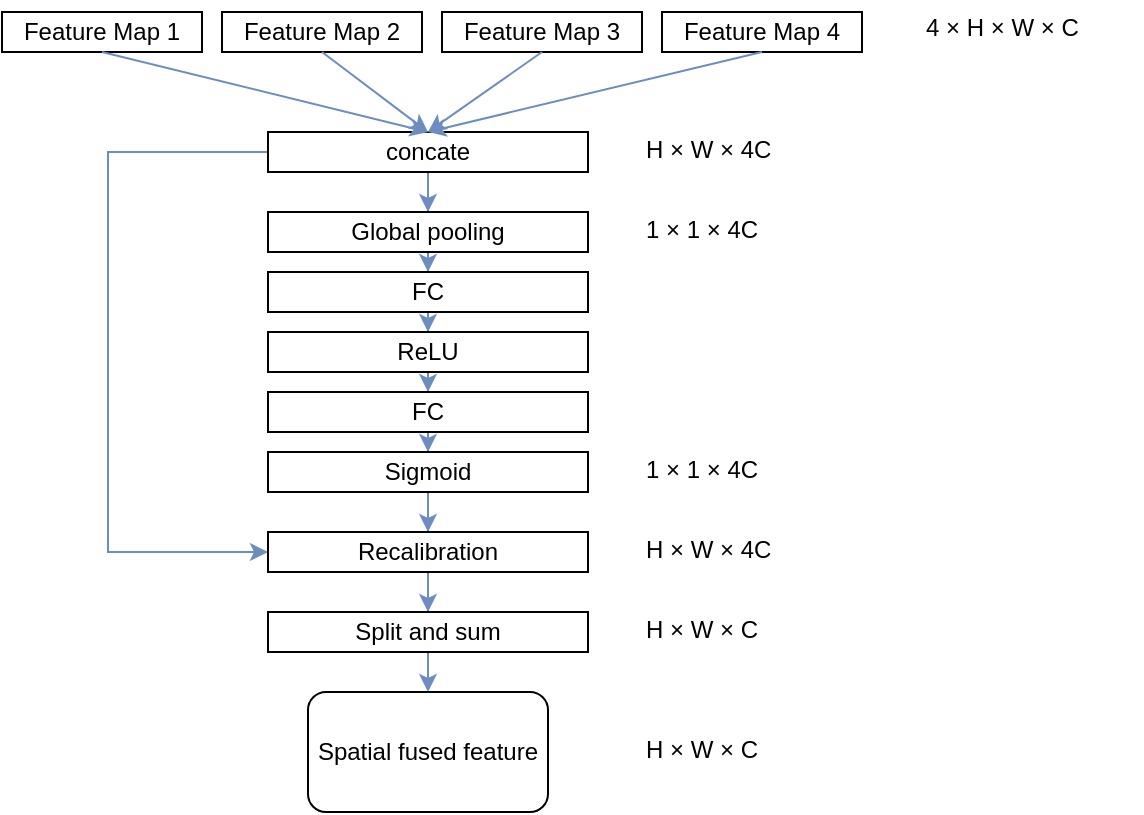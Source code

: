 <mxfile version="10.6.2" type="github"><diagram id="j_XlJ9up62FZ7xr8GC5u" name="ç¬¬ 1 é¡µ"><mxGraphModel dx="1394" dy="715" grid="1" gridSize="10" guides="1" tooltips="1" connect="1" arrows="1" fold="1" page="1" pageScale="1" pageWidth="827" pageHeight="1169" math="0" shadow="0"><root><mxCell id="0"/><mxCell id="1" parent="0"/><mxCell id="7KyTVbiHwf05puN71E4G-80" value="Feature Map 1" style="rounded=0;whiteSpace=wrap;html=1;" parent="1" vertex="1"><mxGeometry x="180" y="40" width="100" height="20" as="geometry"/></mxCell><mxCell id="7KyTVbiHwf05puN71E4G-84" value="Feature Map 2" style="rounded=0;whiteSpace=wrap;html=1;" parent="1" vertex="1"><mxGeometry x="290" y="40" width="100" height="20" as="geometry"/></mxCell><mxCell id="7KyTVbiHwf05puN71E4G-85" value="Feature Map 3" style="rounded=0;whiteSpace=wrap;html=1;" parent="1" vertex="1"><mxGeometry x="400" y="40" width="100" height="20" as="geometry"/></mxCell><mxCell id="7KyTVbiHwf05puN71E4G-86" value="Feature Map 4" style="rounded=0;whiteSpace=wrap;html=1;" parent="1" vertex="1"><mxGeometry x="510" y="40" width="100" height="20" as="geometry"/></mxCell><mxCell id="7KyTVbiHwf05puN71E4G-100" value="" style="edgeStyle=orthogonalEdgeStyle;rounded=0;orthogonalLoop=1;jettySize=auto;html=1;endArrow=classic;endFill=1;strokeColor=#6C8EBF;" parent="1" source="7KyTVbiHwf05puN71E4G-87" target="7KyTVbiHwf05puN71E4G-99" edge="1"><mxGeometry relative="1" as="geometry"/></mxCell><mxCell id="7KyTVbiHwf05puN71E4G-112" value="" style="edgeStyle=orthogonalEdgeStyle;rounded=0;orthogonalLoop=1;jettySize=auto;html=1;endArrow=classic;endFill=1;strokeColor=#6C8EBF;entryX=0;entryY=0.5;entryDx=0;entryDy=0;" parent="1" source="7KyTVbiHwf05puN71E4G-87" target="7KyTVbiHwf05puN71E4G-109" edge="1"><mxGeometry relative="1" as="geometry"><mxPoint x="233" y="400" as="targetPoint"/><Array as="points"><mxPoint x="233" y="110"/><mxPoint x="233" y="310"/></Array></mxGeometry></mxCell><mxCell id="7KyTVbiHwf05puN71E4G-87" value="concate" style="rounded=0;whiteSpace=wrap;html=1;" parent="1" vertex="1"><mxGeometry x="313" y="100" width="160" height="20" as="geometry"/></mxCell><mxCell id="7KyTVbiHwf05puN71E4G-102" value="" style="edgeStyle=orthogonalEdgeStyle;rounded=0;orthogonalLoop=1;jettySize=auto;html=1;endArrow=classic;endFill=1;strokeColor=#6C8EBF;" parent="1" source="7KyTVbiHwf05puN71E4G-99" target="7KyTVbiHwf05puN71E4G-101" edge="1"><mxGeometry relative="1" as="geometry"/></mxCell><mxCell id="7KyTVbiHwf05puN71E4G-99" value="Global pooling" style="rounded=0;whiteSpace=wrap;html=1;" parent="1" vertex="1"><mxGeometry x="313" y="140" width="160" height="20" as="geometry"/></mxCell><mxCell id="7KyTVbiHwf05puN71E4G-104" value="" style="edgeStyle=orthogonalEdgeStyle;rounded=0;orthogonalLoop=1;jettySize=auto;html=1;endArrow=classic;endFill=1;strokeColor=#6C8EBF;" parent="1" source="7KyTVbiHwf05puN71E4G-101" target="7KyTVbiHwf05puN71E4G-103" edge="1"><mxGeometry relative="1" as="geometry"/></mxCell><mxCell id="7KyTVbiHwf05puN71E4G-101" value="FC" style="rounded=0;whiteSpace=wrap;html=1;" parent="1" vertex="1"><mxGeometry x="313" y="170" width="160" height="20" as="geometry"/></mxCell><mxCell id="7KyTVbiHwf05puN71E4G-106" value="" style="edgeStyle=orthogonalEdgeStyle;rounded=0;orthogonalLoop=1;jettySize=auto;html=1;endArrow=classic;endFill=1;strokeColor=#6C8EBF;" parent="1" source="7KyTVbiHwf05puN71E4G-103" target="7KyTVbiHwf05puN71E4G-105" edge="1"><mxGeometry relative="1" as="geometry"/></mxCell><mxCell id="7KyTVbiHwf05puN71E4G-103" value="ReLU" style="rounded=0;whiteSpace=wrap;html=1;" parent="1" vertex="1"><mxGeometry x="313" y="200" width="160" height="20" as="geometry"/></mxCell><mxCell id="7KyTVbiHwf05puN71E4G-108" value="" style="edgeStyle=orthogonalEdgeStyle;rounded=0;orthogonalLoop=1;jettySize=auto;html=1;endArrow=classic;endFill=1;strokeColor=#6C8EBF;" parent="1" source="7KyTVbiHwf05puN71E4G-105" target="7KyTVbiHwf05puN71E4G-107" edge="1"><mxGeometry relative="1" as="geometry"/></mxCell><mxCell id="7KyTVbiHwf05puN71E4G-105" value="FC" style="rounded=0;whiteSpace=wrap;html=1;" parent="1" vertex="1"><mxGeometry x="313" y="230" width="160" height="20" as="geometry"/></mxCell><mxCell id="7KyTVbiHwf05puN71E4G-110" value="" style="edgeStyle=orthogonalEdgeStyle;rounded=0;orthogonalLoop=1;jettySize=auto;html=1;endArrow=classic;endFill=1;strokeColor=#6C8EBF;" parent="1" source="7KyTVbiHwf05puN71E4G-107" target="7KyTVbiHwf05puN71E4G-109" edge="1"><mxGeometry relative="1" as="geometry"/></mxCell><mxCell id="7KyTVbiHwf05puN71E4G-107" value="Sigmoid" style="rounded=0;whiteSpace=wrap;html=1;" parent="1" vertex="1"><mxGeometry x="313" y="260" width="160" height="20" as="geometry"/></mxCell><mxCell id="7KyTVbiHwf05puN71E4G-114" value="" style="edgeStyle=orthogonalEdgeStyle;rounded=0;orthogonalLoop=1;jettySize=auto;html=1;endArrow=classic;endFill=1;strokeColor=#6C8EBF;" parent="1" source="7KyTVbiHwf05puN71E4G-109" target="7KyTVbiHwf05puN71E4G-113" edge="1"><mxGeometry relative="1" as="geometry"/></mxCell><mxCell id="7KyTVbiHwf05puN71E4G-109" value="Recalibration" style="rounded=0;whiteSpace=wrap;html=1;" parent="1" vertex="1"><mxGeometry x="313" y="300" width="160" height="20" as="geometry"/></mxCell><mxCell id="7KyTVbiHwf05puN71E4G-116" value="" style="edgeStyle=orthogonalEdgeStyle;rounded=0;orthogonalLoop=1;jettySize=auto;html=1;endArrow=classic;endFill=1;strokeColor=#6C8EBF;" parent="1" source="7KyTVbiHwf05puN71E4G-113" edge="1"><mxGeometry relative="1" as="geometry"><mxPoint x="393" y="380.0" as="targetPoint"/></mxGeometry></mxCell><mxCell id="7KyTVbiHwf05puN71E4G-113" value="Split and sum" style="rounded=0;whiteSpace=wrap;html=1;" parent="1" vertex="1"><mxGeometry x="313" y="340" width="160" height="20" as="geometry"/></mxCell><mxCell id="7KyTVbiHwf05puN71E4G-96" value="" style="edgeStyle=orthogonalEdgeStyle;rounded=0;orthogonalLoop=1;jettySize=auto;html=1;endArrow=classic;endFill=1;strokeColor=#6C8EBF;" parent="1" edge="1"><mxGeometry relative="1" as="geometry"><mxPoint x="380" y="220" as="sourcePoint"/></mxGeometry></mxCell><mxCell id="7KyTVbiHwf05puN71E4G-98" value="" style="edgeStyle=orthogonalEdgeStyle;rounded=0;orthogonalLoop=1;jettySize=auto;html=1;endArrow=classic;endFill=1;strokeColor=#6C8EBF;" parent="1" edge="1"><mxGeometry relative="1" as="geometry"><mxPoint x="380" y="320.0" as="sourcePoint"/></mxGeometry></mxCell><mxCell id="7KyTVbiHwf05puN71E4G-88" value="" style="endArrow=classic;html=1;strokeColor=#6C8EBF;exitX=0.5;exitY=1;exitDx=0;exitDy=0;endFill=1;entryX=0.5;entryY=0;entryDx=0;entryDy=0;" parent="1" source="7KyTVbiHwf05puN71E4G-80" target="7KyTVbiHwf05puN71E4G-87" edge="1"><mxGeometry width="50" height="50" relative="1" as="geometry"><mxPoint x="180" y="190" as="sourcePoint"/><mxPoint x="220" y="160" as="targetPoint"/></mxGeometry></mxCell><mxCell id="7KyTVbiHwf05puN71E4G-89" value="" style="endArrow=classic;html=1;strokeColor=#6C8EBF;exitX=0.5;exitY=1;exitDx=0;exitDy=0;endFill=1;entryX=0.5;entryY=0;entryDx=0;entryDy=0;" parent="1" source="7KyTVbiHwf05puN71E4G-84" target="7KyTVbiHwf05puN71E4G-87" edge="1"><mxGeometry width="50" height="50" relative="1" as="geometry"><mxPoint x="180" y="260" as="sourcePoint"/><mxPoint x="240" y="190" as="targetPoint"/></mxGeometry></mxCell><mxCell id="7KyTVbiHwf05puN71E4G-90" value="" style="endArrow=classic;html=1;strokeColor=#6C8EBF;endFill=1;exitX=0.5;exitY=1;exitDx=0;exitDy=0;entryX=0.5;entryY=0;entryDx=0;entryDy=0;" parent="1" source="7KyTVbiHwf05puN71E4G-85" target="7KyTVbiHwf05puN71E4G-87" edge="1"><mxGeometry width="50" height="50" relative="1" as="geometry"><mxPoint x="380" y="100" as="sourcePoint"/><mxPoint x="470" y="210" as="targetPoint"/></mxGeometry></mxCell><mxCell id="7KyTVbiHwf05puN71E4G-91" value="" style="endArrow=classic;html=1;strokeColor=#6C8EBF;endFill=1;exitX=0.5;exitY=1;exitDx=0;exitDy=0;entryX=0.5;entryY=0;entryDx=0;entryDy=0;" parent="1" source="7KyTVbiHwf05puN71E4G-86" target="7KyTVbiHwf05puN71E4G-87" edge="1"><mxGeometry width="50" height="50" relative="1" as="geometry"><mxPoint x="380" y="100" as="sourcePoint"/><mxPoint x="540" y="180" as="targetPoint"/></mxGeometry></mxCell><mxCell id="7KyTVbiHwf05puN71E4G-118" value="Spatial fused feature" style="rounded=1;whiteSpace=wrap;html=1;" parent="1" vertex="1"><mxGeometry x="333" y="380" width="120" height="60" as="geometry"/></mxCell><mxCell id="V9W22DVSz9N4reeLrXU_-2" value="4 × H&amp;nbsp;× W × C" style="text;html=1;" vertex="1" parent="1"><mxGeometry x="640" y="34" width="110" height="30" as="geometry"/></mxCell><mxCell id="V9W22DVSz9N4reeLrXU_-3" value="H&amp;nbsp;× W × 4C" style="text;html=1;" vertex="1" parent="1"><mxGeometry x="500" y="95" width="110" height="30" as="geometry"/></mxCell><mxCell id="V9W22DVSz9N4reeLrXU_-4" value="1&amp;nbsp;× 1 × 4C" style="text;html=1;" vertex="1" parent="1"><mxGeometry x="500" y="135" width="110" height="30" as="geometry"/></mxCell><mxCell id="V9W22DVSz9N4reeLrXU_-5" value="1&amp;nbsp;× 1 × 4C" style="text;html=1;" vertex="1" parent="1"><mxGeometry x="500" y="255" width="110" height="30" as="geometry"/></mxCell><mxCell id="V9W22DVSz9N4reeLrXU_-6" value="H&amp;nbsp;× W × 4C" style="text;html=1;" vertex="1" parent="1"><mxGeometry x="500" y="295" width="110" height="30" as="geometry"/></mxCell><mxCell id="V9W22DVSz9N4reeLrXU_-7" value="H&amp;nbsp;× W × C" style="text;html=1;" vertex="1" parent="1"><mxGeometry x="500" y="335" width="110" height="30" as="geometry"/></mxCell><mxCell id="V9W22DVSz9N4reeLrXU_-8" value="H&amp;nbsp;× W × C" style="text;html=1;" vertex="1" parent="1"><mxGeometry x="500" y="395" width="110" height="30" as="geometry"/></mxCell></root></mxGraphModel></diagram></mxfile>